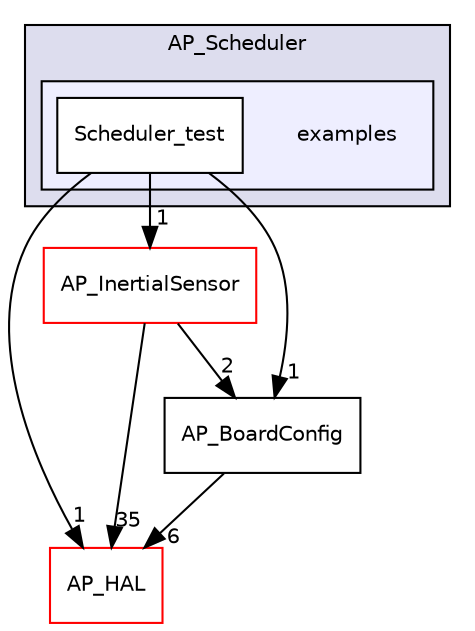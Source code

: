 digraph "libraries/AP_Scheduler/examples" {
  compound=true
  node [ fontsize="10", fontname="Helvetica"];
  edge [ labelfontsize="10", labelfontname="Helvetica"];
  subgraph clusterdir_758bea2d57e44590e8b855eb3ebf4c35 {
    graph [ bgcolor="#ddddee", pencolor="black", label="AP_Scheduler" fontname="Helvetica", fontsize="10", URL="dir_758bea2d57e44590e8b855eb3ebf4c35.html"]
  subgraph clusterdir_59869630e30455fb0cf77dc5f90a9556 {
    graph [ bgcolor="#eeeeff", pencolor="black", label="" URL="dir_59869630e30455fb0cf77dc5f90a9556.html"];
    dir_59869630e30455fb0cf77dc5f90a9556 [shape=plaintext label="examples"];
    dir_e1c20dad6fc17a5ad81406256e4d3561 [shape=box label="Scheduler_test" color="black" fillcolor="white" style="filled" URL="dir_e1c20dad6fc17a5ad81406256e4d3561.html"];
  }
  }
  dir_1cbc10423b2512b31103883361e0123b [shape=box label="AP_HAL" fillcolor="white" style="filled" color="red" URL="dir_1cbc10423b2512b31103883361e0123b.html"];
  dir_f8d151dc119ef4d37afa003c944b490a [shape=box label="AP_InertialSensor" fillcolor="white" style="filled" color="red" URL="dir_f8d151dc119ef4d37afa003c944b490a.html"];
  dir_30f1dfa80a719733e6e74d74b0ee38c1 [shape=box label="AP_BoardConfig" URL="dir_30f1dfa80a719733e6e74d74b0ee38c1.html"];
  dir_f8d151dc119ef4d37afa003c944b490a->dir_1cbc10423b2512b31103883361e0123b [headlabel="35", labeldistance=1.5 headhref="dir_000088_000057.html"];
  dir_f8d151dc119ef4d37afa003c944b490a->dir_30f1dfa80a719733e6e74d74b0ee38c1 [headlabel="2", labeldistance=1.5 headhref="dir_000088_000032.html"];
  dir_e1c20dad6fc17a5ad81406256e4d3561->dir_1cbc10423b2512b31103883361e0123b [headlabel="1", labeldistance=1.5 headhref="dir_000151_000057.html"];
  dir_e1c20dad6fc17a5ad81406256e4d3561->dir_f8d151dc119ef4d37afa003c944b490a [headlabel="1", labeldistance=1.5 headhref="dir_000151_000088.html"];
  dir_e1c20dad6fc17a5ad81406256e4d3561->dir_30f1dfa80a719733e6e74d74b0ee38c1 [headlabel="1", labeldistance=1.5 headhref="dir_000151_000032.html"];
  dir_30f1dfa80a719733e6e74d74b0ee38c1->dir_1cbc10423b2512b31103883361e0123b [headlabel="6", labeldistance=1.5 headhref="dir_000032_000057.html"];
}
